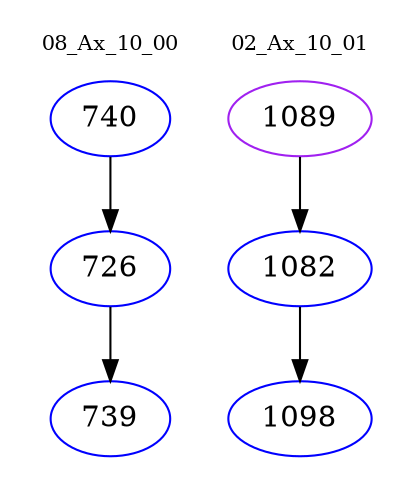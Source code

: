 digraph{
subgraph cluster_0 {
color = white
label = "08_Ax_10_00";
fontsize=10;
T0_740 [label="740", color="blue"]
T0_740 -> T0_726 [color="black"]
T0_726 [label="726", color="blue"]
T0_726 -> T0_739 [color="black"]
T0_739 [label="739", color="blue"]
}
subgraph cluster_1 {
color = white
label = "02_Ax_10_01";
fontsize=10;
T1_1089 [label="1089", color="purple"]
T1_1089 -> T1_1082 [color="black"]
T1_1082 [label="1082", color="blue"]
T1_1082 -> T1_1098 [color="black"]
T1_1098 [label="1098", color="blue"]
}
}
